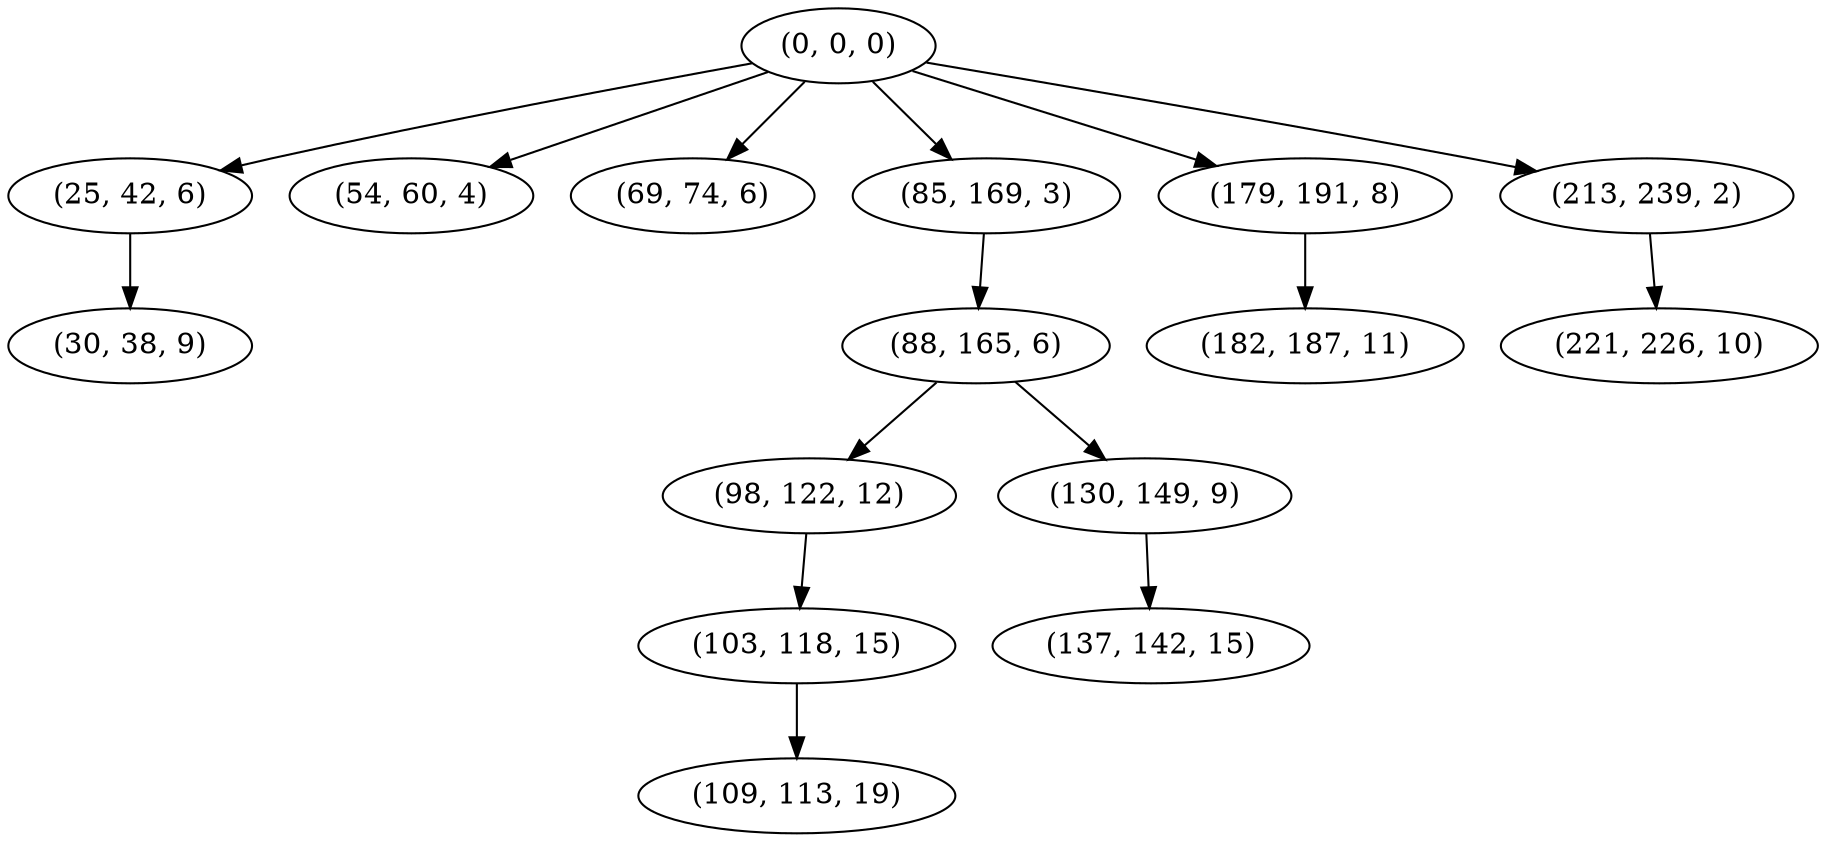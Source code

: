 digraph tree {
    "(0, 0, 0)";
    "(25, 42, 6)";
    "(30, 38, 9)";
    "(54, 60, 4)";
    "(69, 74, 6)";
    "(85, 169, 3)";
    "(88, 165, 6)";
    "(98, 122, 12)";
    "(103, 118, 15)";
    "(109, 113, 19)";
    "(130, 149, 9)";
    "(137, 142, 15)";
    "(179, 191, 8)";
    "(182, 187, 11)";
    "(213, 239, 2)";
    "(221, 226, 10)";
    "(0, 0, 0)" -> "(25, 42, 6)";
    "(0, 0, 0)" -> "(54, 60, 4)";
    "(0, 0, 0)" -> "(69, 74, 6)";
    "(0, 0, 0)" -> "(85, 169, 3)";
    "(0, 0, 0)" -> "(179, 191, 8)";
    "(0, 0, 0)" -> "(213, 239, 2)";
    "(25, 42, 6)" -> "(30, 38, 9)";
    "(85, 169, 3)" -> "(88, 165, 6)";
    "(88, 165, 6)" -> "(98, 122, 12)";
    "(88, 165, 6)" -> "(130, 149, 9)";
    "(98, 122, 12)" -> "(103, 118, 15)";
    "(103, 118, 15)" -> "(109, 113, 19)";
    "(130, 149, 9)" -> "(137, 142, 15)";
    "(179, 191, 8)" -> "(182, 187, 11)";
    "(213, 239, 2)" -> "(221, 226, 10)";
}
